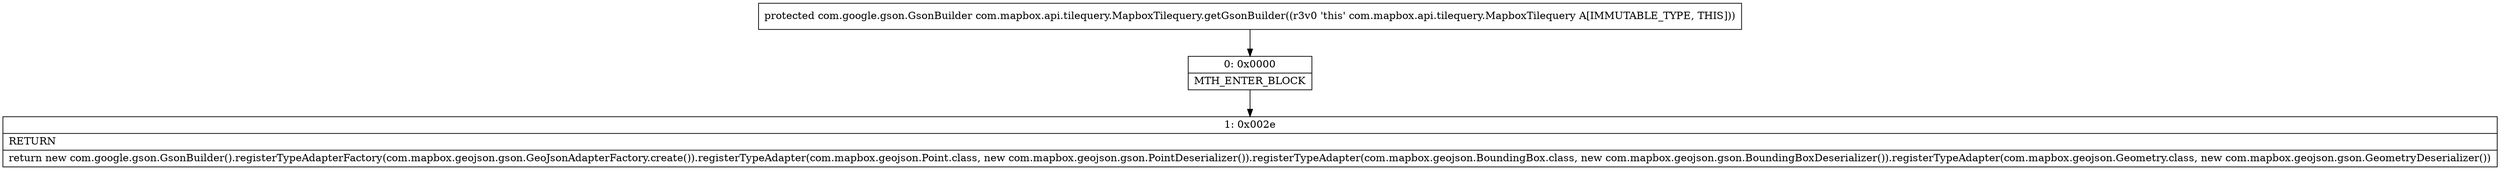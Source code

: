 digraph "CFG forcom.mapbox.api.tilequery.MapboxTilequery.getGsonBuilder()Lcom\/google\/gson\/GsonBuilder;" {
Node_0 [shape=record,label="{0\:\ 0x0000|MTH_ENTER_BLOCK\l}"];
Node_1 [shape=record,label="{1\:\ 0x002e|RETURN\l|return new com.google.gson.GsonBuilder().registerTypeAdapterFactory(com.mapbox.geojson.gson.GeoJsonAdapterFactory.create()).registerTypeAdapter(com.mapbox.geojson.Point.class, new com.mapbox.geojson.gson.PointDeserializer()).registerTypeAdapter(com.mapbox.geojson.BoundingBox.class, new com.mapbox.geojson.gson.BoundingBoxDeserializer()).registerTypeAdapter(com.mapbox.geojson.Geometry.class, new com.mapbox.geojson.gson.GeometryDeserializer())\l}"];
MethodNode[shape=record,label="{protected com.google.gson.GsonBuilder com.mapbox.api.tilequery.MapboxTilequery.getGsonBuilder((r3v0 'this' com.mapbox.api.tilequery.MapboxTilequery A[IMMUTABLE_TYPE, THIS])) }"];
MethodNode -> Node_0;
Node_0 -> Node_1;
}

